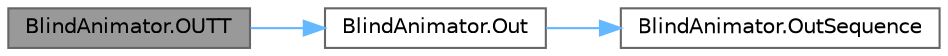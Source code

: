 digraph "BlindAnimator.OUTT"
{
 // LATEX_PDF_SIZE
  bgcolor="transparent";
  edge [fontname=Helvetica,fontsize=10,labelfontname=Helvetica,labelfontsize=10];
  node [fontname=Helvetica,fontsize=10,shape=box,height=0.2,width=0.4];
  rankdir="LR";
  Node1 [id="Node000001",label="BlindAnimator.OUTT",height=0.2,width=0.4,color="gray40", fillcolor="grey60", style="filled", fontcolor="black",tooltip=" "];
  Node1 -> Node2 [id="edge3_Node000001_Node000002",color="steelblue1",style="solid",tooltip=" "];
  Node2 [id="Node000002",label="BlindAnimator.Out",height=0.2,width=0.4,color="grey40", fillcolor="white", style="filled",URL="$class_blind_animator.html#aebc49a5cca9293630d921e75a88722e1",tooltip=" "];
  Node2 -> Node3 [id="edge4_Node000002_Node000003",color="steelblue1",style="solid",tooltip=" "];
  Node3 [id="Node000003",label="BlindAnimator.OutSequence",height=0.2,width=0.4,color="grey40", fillcolor="white", style="filled",URL="$class_blind_animator.html#aeaf5a3a1227a80097f4a0c43fb9359e0",tooltip=" "];
}
